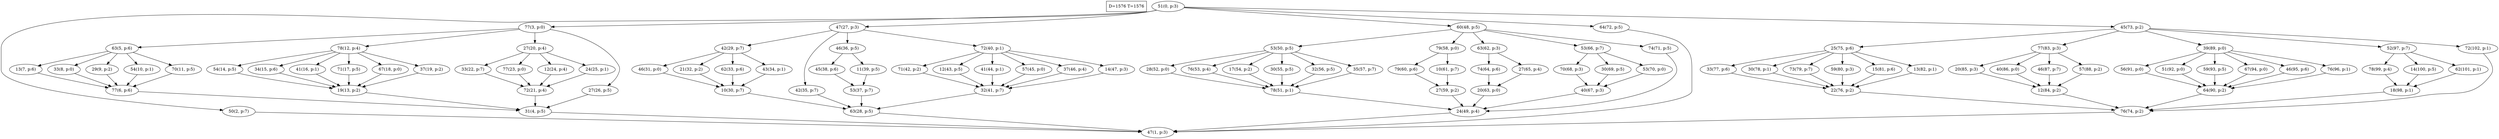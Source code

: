 digraph Task {
i [shape=box, label="D=1576 T=1576"]; 
0 [label="51(0, p:3)"];
1 [label="47(1, p:3)"];
2 [label="50(2, p:7)"];
3 [label="77(3, p:0)"];
4 [label="31(4, p:5)"];
5 [label="63(5, p:6)"];
6 [label="77(6, p:6)"];
7 [label="13(7, p:6)"];
8 [label="33(8, p:0)"];
9 [label="29(9, p:2)"];
10 [label="54(10, p:1)"];
11 [label="70(11, p:5)"];
12 [label="78(12, p:4)"];
13 [label="19(13, p:2)"];
14 [label="54(14, p:5)"];
15 [label="34(15, p:6)"];
16 [label="41(16, p:1)"];
17 [label="71(17, p:5)"];
18 [label="67(18, p:0)"];
19 [label="37(19, p:2)"];
20 [label="27(20, p:4)"];
21 [label="72(21, p:4)"];
22 [label="33(22, p:7)"];
23 [label="77(23, p:0)"];
24 [label="12(24, p:4)"];
25 [label="24(25, p:1)"];
26 [label="27(26, p:5)"];
27 [label="47(27, p:3)"];
28 [label="63(28, p:5)"];
29 [label="42(29, p:7)"];
30 [label="10(30, p:7)"];
31 [label="46(31, p:0)"];
32 [label="21(32, p:2)"];
33 [label="62(33, p:6)"];
34 [label="43(34, p:1)"];
35 [label="42(35, p:7)"];
36 [label="46(36, p:5)"];
37 [label="53(37, p:7)"];
38 [label="45(38, p:6)"];
39 [label="11(39, p:5)"];
40 [label="72(40, p:1)"];
41 [label="32(41, p:7)"];
42 [label="71(42, p:2)"];
43 [label="12(43, p:5)"];
44 [label="41(44, p:1)"];
45 [label="57(45, p:0)"];
46 [label="37(46, p:4)"];
47 [label="14(47, p:3)"];
48 [label="60(48, p:5)"];
49 [label="24(49, p:4)"];
50 [label="53(50, p:5)"];
51 [label="78(51, p:1)"];
52 [label="28(52, p:0)"];
53 [label="76(53, p:4)"];
54 [label="17(54, p:2)"];
55 [label="30(55, p:5)"];
56 [label="32(56, p:5)"];
57 [label="35(57, p:7)"];
58 [label="79(58, p:0)"];
59 [label="27(59, p:2)"];
60 [label="79(60, p:6)"];
61 [label="10(61, p:7)"];
62 [label="63(62, p:3)"];
63 [label="20(63, p:0)"];
64 [label="74(64, p:6)"];
65 [label="27(65, p:4)"];
66 [label="53(66, p:7)"];
67 [label="40(67, p:3)"];
68 [label="70(68, p:3)"];
69 [label="30(69, p:5)"];
70 [label="53(70, p:0)"];
71 [label="74(71, p:5)"];
72 [label="64(72, p:5)"];
73 [label="45(73, p:2)"];
74 [label="76(74, p:2)"];
75 [label="25(75, p:6)"];
76 [label="22(76, p:2)"];
77 [label="33(77, p:6)"];
78 [label="30(78, p:1)"];
79 [label="73(79, p:7)"];
80 [label="59(80, p:3)"];
81 [label="15(81, p:6)"];
82 [label="13(82, p:1)"];
83 [label="77(83, p:3)"];
84 [label="12(84, p:2)"];
85 [label="20(85, p:3)"];
86 [label="40(86, p:0)"];
87 [label="46(87, p:7)"];
88 [label="57(88, p:2)"];
89 [label="39(89, p:0)"];
90 [label="64(90, p:2)"];
91 [label="56(91, p:0)"];
92 [label="51(92, p:0)"];
93 [label="59(93, p:5)"];
94 [label="67(94, p:0)"];
95 [label="46(95, p:6)"];
96 [label="76(96, p:1)"];
97 [label="52(97, p:7)"];
98 [label="18(98, p:1)"];
99 [label="78(99, p:4)"];
100 [label="14(100, p:5)"];
101 [label="62(101, p:1)"];
102 [label="72(102, p:1)"];
0 -> 2;
0 -> 3;
0 -> 27;
0 -> 48;
0 -> 72;
0 -> 73;
2 -> 1;
3 -> 5;
3 -> 12;
3 -> 20;
3 -> 26;
4 -> 1;
5 -> 7;
5 -> 8;
5 -> 9;
5 -> 10;
5 -> 11;
6 -> 4;
7 -> 6;
8 -> 6;
9 -> 6;
10 -> 6;
11 -> 6;
12 -> 14;
12 -> 15;
12 -> 16;
12 -> 17;
12 -> 18;
12 -> 19;
13 -> 4;
14 -> 13;
15 -> 13;
16 -> 13;
17 -> 13;
18 -> 13;
19 -> 13;
20 -> 22;
20 -> 23;
20 -> 24;
20 -> 25;
21 -> 4;
22 -> 21;
23 -> 21;
24 -> 21;
25 -> 21;
26 -> 4;
27 -> 29;
27 -> 35;
27 -> 36;
27 -> 40;
28 -> 1;
29 -> 31;
29 -> 32;
29 -> 33;
29 -> 34;
30 -> 28;
31 -> 30;
32 -> 30;
33 -> 30;
34 -> 30;
35 -> 28;
36 -> 38;
36 -> 39;
37 -> 28;
38 -> 37;
39 -> 37;
40 -> 42;
40 -> 43;
40 -> 44;
40 -> 45;
40 -> 46;
40 -> 47;
41 -> 28;
42 -> 41;
43 -> 41;
44 -> 41;
45 -> 41;
46 -> 41;
47 -> 41;
48 -> 50;
48 -> 58;
48 -> 62;
48 -> 66;
48 -> 71;
49 -> 1;
50 -> 52;
50 -> 53;
50 -> 54;
50 -> 55;
50 -> 56;
50 -> 57;
51 -> 49;
52 -> 51;
53 -> 51;
54 -> 51;
55 -> 51;
56 -> 51;
57 -> 51;
58 -> 60;
58 -> 61;
59 -> 49;
60 -> 59;
61 -> 59;
62 -> 64;
62 -> 65;
63 -> 49;
64 -> 63;
65 -> 63;
66 -> 68;
66 -> 69;
66 -> 70;
67 -> 49;
68 -> 67;
69 -> 67;
70 -> 67;
71 -> 49;
72 -> 1;
73 -> 75;
73 -> 83;
73 -> 89;
73 -> 97;
73 -> 102;
74 -> 1;
75 -> 77;
75 -> 78;
75 -> 79;
75 -> 80;
75 -> 81;
75 -> 82;
76 -> 74;
77 -> 76;
78 -> 76;
79 -> 76;
80 -> 76;
81 -> 76;
82 -> 76;
83 -> 85;
83 -> 86;
83 -> 87;
83 -> 88;
84 -> 74;
85 -> 84;
86 -> 84;
87 -> 84;
88 -> 84;
89 -> 91;
89 -> 92;
89 -> 93;
89 -> 94;
89 -> 95;
89 -> 96;
90 -> 74;
91 -> 90;
92 -> 90;
93 -> 90;
94 -> 90;
95 -> 90;
96 -> 90;
97 -> 99;
97 -> 100;
97 -> 101;
98 -> 74;
99 -> 98;
100 -> 98;
101 -> 98;
102 -> 74;
}